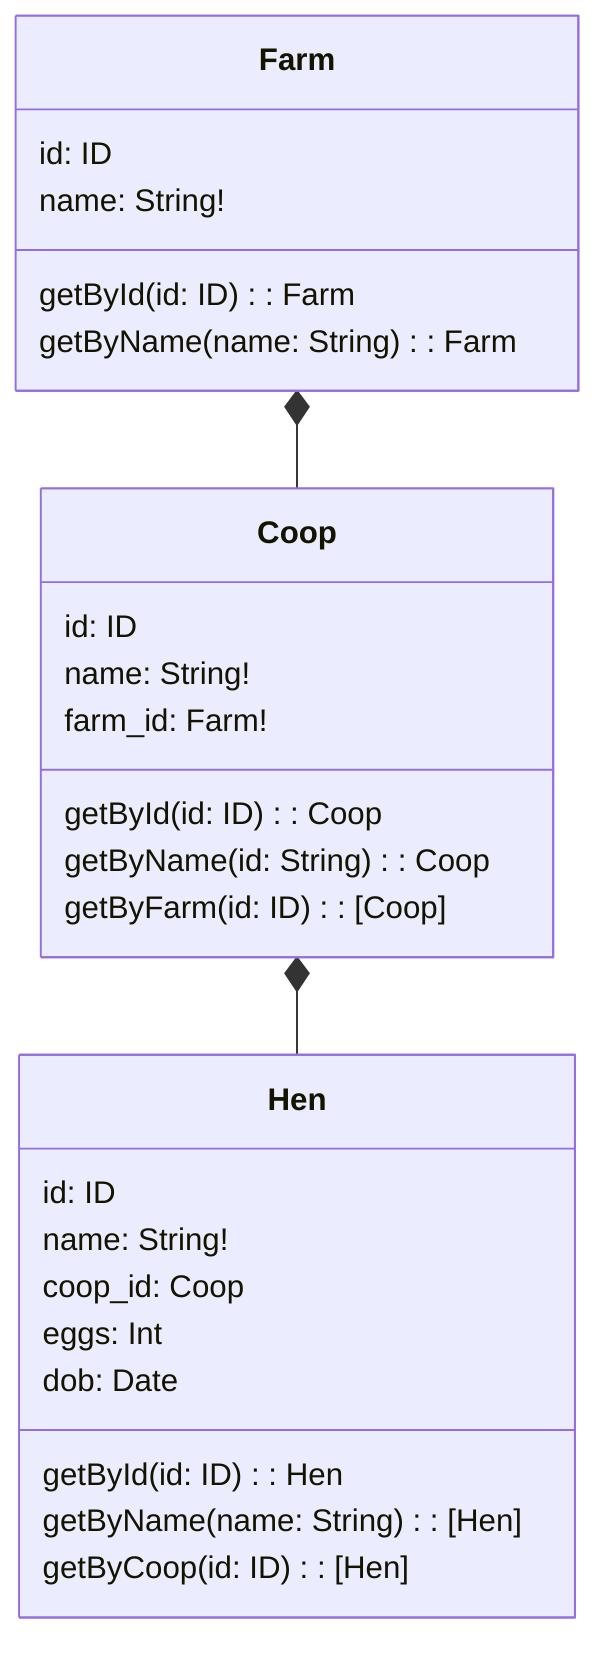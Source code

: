classDiagram

    Farm *-- Coop
    class Farm {
        id: ID
        name: String!

        getById(id: ID): Farm
        getByName(name: String): Farm
    }


    Coop *-- Hen
    class Coop {
        id: ID
        name: String!
        farm_id: Farm!

        getById(id: ID): Coop
        getByName(id: String): Coop
        getByFarm(id: ID): [Coop]
    }

    class Hen {

        id: ID
        name: String!
        coop_id: Coop
        eggs: Int
        dob: Date

        getById(id: ID): Hen
        getByName(name: String): [Hen]
        getByCoop(id: ID): [Hen]
    }
